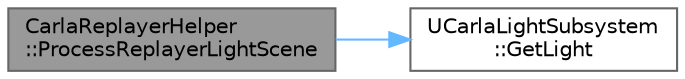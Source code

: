 digraph "CarlaReplayerHelper::ProcessReplayerLightScene"
{
 // INTERACTIVE_SVG=YES
 // LATEX_PDF_SIZE
  bgcolor="transparent";
  edge [fontname=Helvetica,fontsize=10,labelfontname=Helvetica,labelfontsize=10];
  node [fontname=Helvetica,fontsize=10,shape=box,height=0.2,width=0.4];
  rankdir="LR";
  Node1 [id="Node000001",label="CarlaReplayerHelper\l::ProcessReplayerLightScene",height=0.2,width=0.4,color="gray40", fillcolor="grey60", style="filled", fontcolor="black",tooltip=" "];
  Node1 -> Node2 [id="edge1_Node000001_Node000002",color="steelblue1",style="solid",tooltip=" "];
  Node2 [id="Node000002",label="UCarlaLightSubsystem\l::GetLight",height=0.2,width=0.4,color="grey40", fillcolor="white", style="filled",URL="$db/df0/classUCarlaLightSubsystem.html#af5df2e77d6d08c3707939d17276a6706",tooltip=" "];
}
